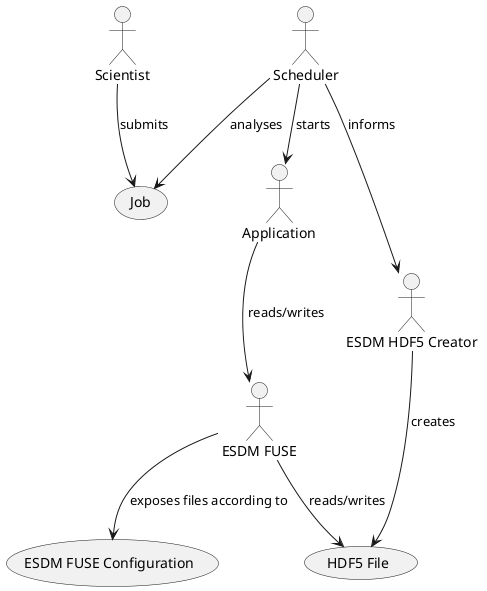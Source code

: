 @startuml

: Scientist : as scientist
: Application : as app
: ESDM FUSE : as esdm
: ESDM HDF5 Creator : as esdmhdf5
: Scheduler : as scheduler


scientist --> (Job): submits

scheduler --> (Job): analyses
scheduler --> esdmhdf5: informs
scheduler --> app: starts

esdm --> (ESDM FUSE Configuration) : exposes files according to
esdmhdf5 --> (HDF5 File): creates




esdm --> (HDF5 File): reads/writes


app --> esdm: reads/writes




@enduml
